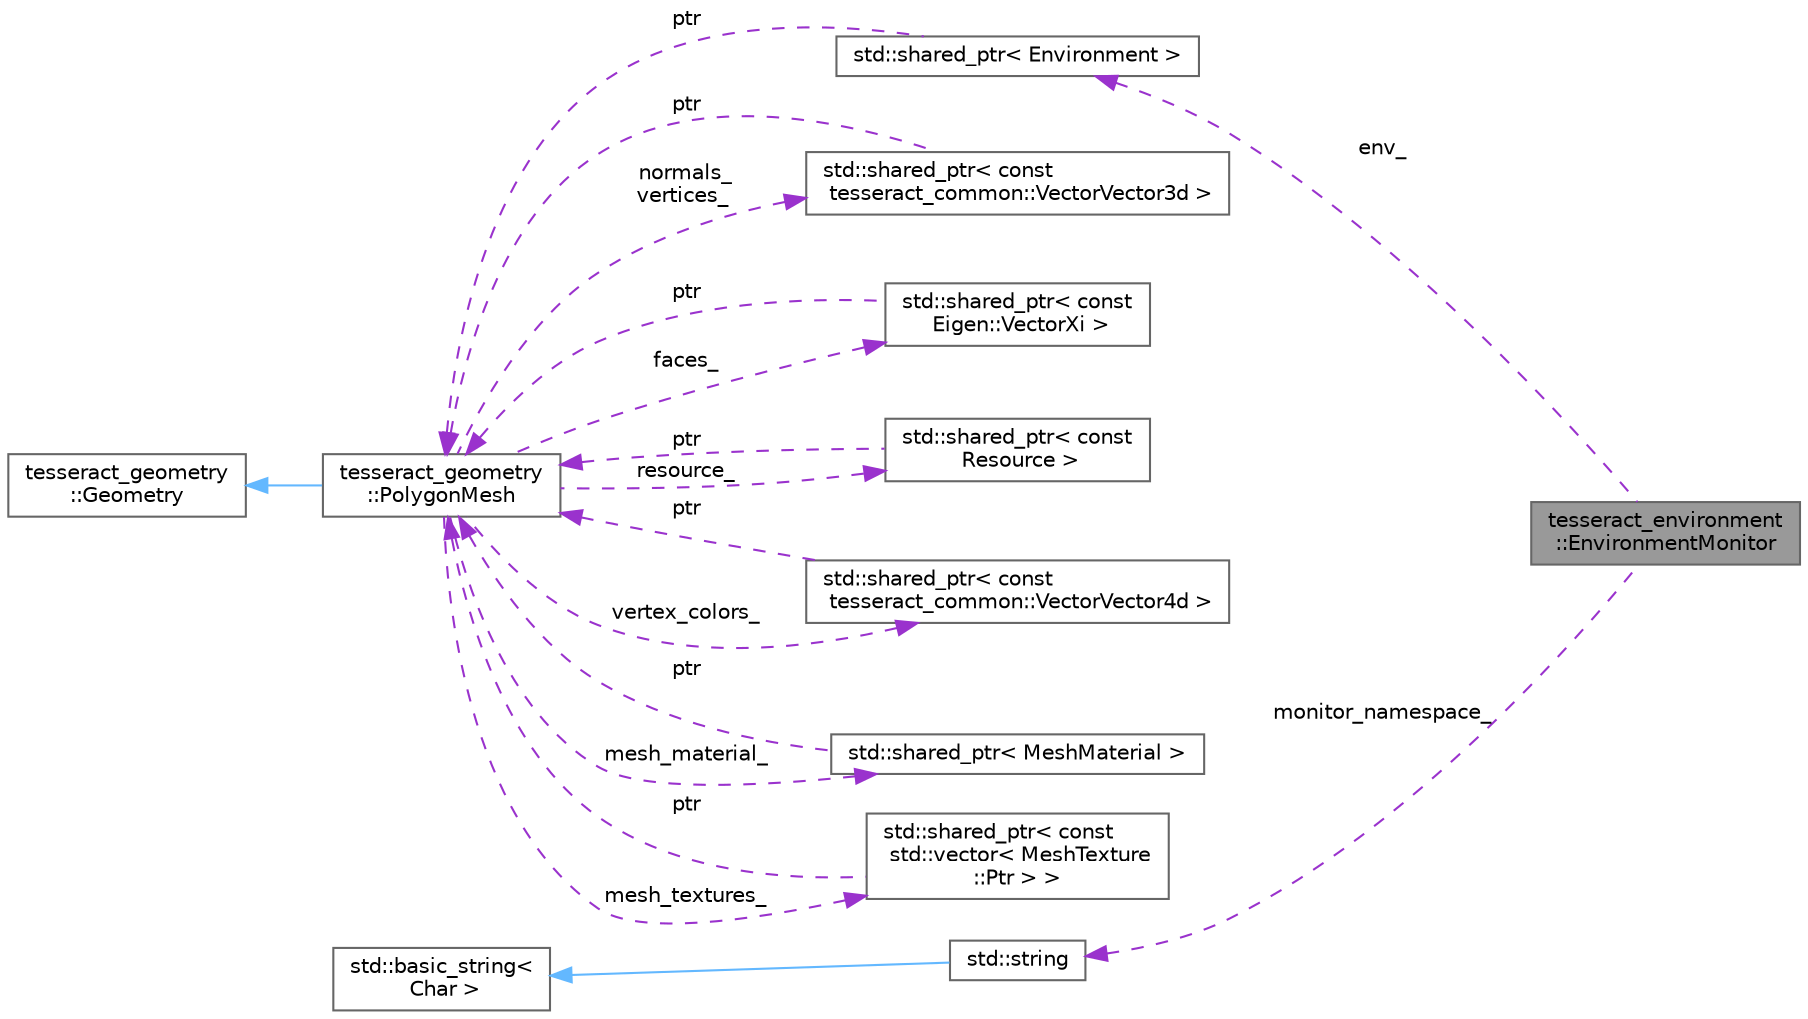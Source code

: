 digraph "tesseract_environment::EnvironmentMonitor"
{
 // LATEX_PDF_SIZE
  bgcolor="transparent";
  edge [fontname=Helvetica,fontsize=10,labelfontname=Helvetica,labelfontsize=10];
  node [fontname=Helvetica,fontsize=10,shape=box,height=0.2,width=0.4];
  rankdir="LR";
  Node1 [label="tesseract_environment\l::EnvironmentMonitor",height=0.2,width=0.4,color="gray40", fillcolor="grey60", style="filled", fontcolor="black",tooltip="Tesseract Environment Monitor Interface Class."];
  Node2 -> Node1 [dir="back",color="darkorchid3",style="dashed",label=" env_" ];
  Node2 [label="std::shared_ptr\< Environment \>",height=0.2,width=0.4,color="gray40", fillcolor="white", style="filled",tooltip=" "];
  Node3 -> Node2 [dir="back",color="darkorchid3",style="dashed",label=" ptr" ];
  Node3 [label="tesseract_geometry\l::PolygonMesh",height=0.2,width=0.4,color="gray40", fillcolor="white", style="filled",URL="$d8/dc9/classtesseract__geometry_1_1PolygonMesh.html",tooltip=" "];
  Node4 -> Node3 [dir="back",color="steelblue1",style="solid"];
  Node4 [label="tesseract_geometry\l::Geometry",height=0.2,width=0.4,color="gray40", fillcolor="white", style="filled",URL="$df/d1a/classtesseract__geometry_1_1Geometry.html",tooltip=" "];
  Node5 -> Node3 [dir="back",color="darkorchid3",style="dashed",label=" normals_\nvertices_" ];
  Node5 [label="std::shared_ptr\< const\l tesseract_common::VectorVector3d \>",height=0.2,width=0.4,color="gray40", fillcolor="white", style="filled",tooltip=" "];
  Node3 -> Node5 [dir="back",color="darkorchid3",style="dashed",label=" ptr" ];
  Node6 -> Node3 [dir="back",color="darkorchid3",style="dashed",label=" faces_" ];
  Node6 [label="std::shared_ptr\< const\l Eigen::VectorXi \>",height=0.2,width=0.4,color="gray40", fillcolor="white", style="filled",tooltip=" "];
  Node3 -> Node6 [dir="back",color="darkorchid3",style="dashed",label=" ptr" ];
  Node7 -> Node3 [dir="back",color="darkorchid3",style="dashed",label=" resource_" ];
  Node7 [label="std::shared_ptr\< const\l Resource \>",height=0.2,width=0.4,color="gray40", fillcolor="white", style="filled",tooltip=" "];
  Node3 -> Node7 [dir="back",color="darkorchid3",style="dashed",label=" ptr" ];
  Node8 -> Node3 [dir="back",color="darkorchid3",style="dashed",label=" vertex_colors_" ];
  Node8 [label="std::shared_ptr\< const\l tesseract_common::VectorVector4d \>",height=0.2,width=0.4,color="gray40", fillcolor="white", style="filled",tooltip=" "];
  Node3 -> Node8 [dir="back",color="darkorchid3",style="dashed",label=" ptr" ];
  Node9 -> Node3 [dir="back",color="darkorchid3",style="dashed",label=" mesh_material_" ];
  Node9 [label="std::shared_ptr\< MeshMaterial \>",height=0.2,width=0.4,color="gray40", fillcolor="white", style="filled",tooltip=" "];
  Node3 -> Node9 [dir="back",color="darkorchid3",style="dashed",label=" ptr" ];
  Node10 -> Node3 [dir="back",color="darkorchid3",style="dashed",label=" mesh_textures_" ];
  Node10 [label="std::shared_ptr\< const\l std::vector\< MeshTexture\l::Ptr \> \>",height=0.2,width=0.4,color="gray40", fillcolor="white", style="filled",tooltip=" "];
  Node3 -> Node10 [dir="back",color="darkorchid3",style="dashed",label=" ptr" ];
  Node11 -> Node1 [dir="back",color="darkorchid3",style="dashed",label=" monitor_namespace_" ];
  Node11 [label="std::string",height=0.2,width=0.4,color="gray40", fillcolor="white", style="filled",tooltip=" "];
  Node12 -> Node11 [dir="back",color="steelblue1",style="solid"];
  Node12 [label="std::basic_string\<\l Char \>",height=0.2,width=0.4,color="gray40", fillcolor="white", style="filled",tooltip=" "];
}
